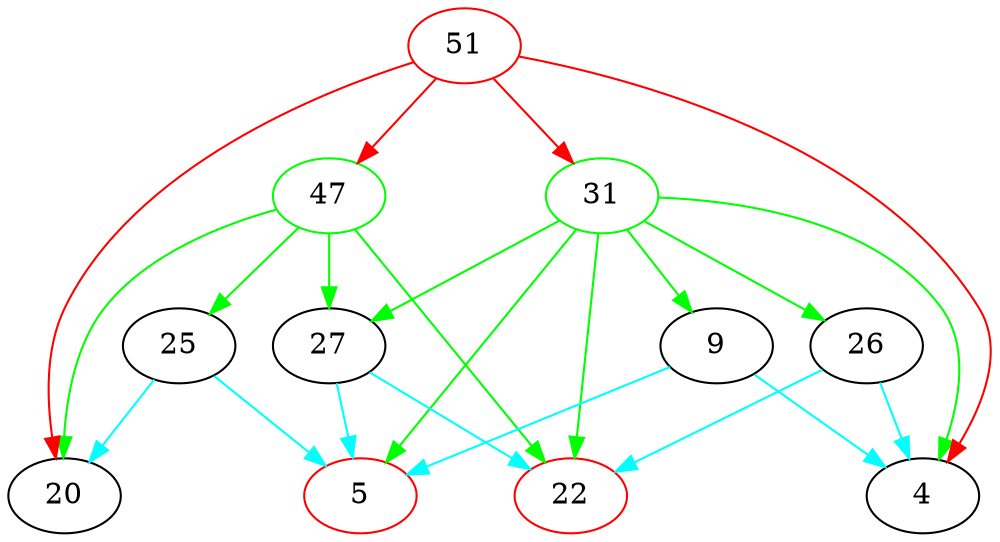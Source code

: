 digraph "" {
	47 [color=green];
	31 [color=green];
	47 [color=green];
	51 [color=red];
	22 [color=red];
	5 [color=red];
	47 -> {25, 22} [color=green];
	47 -> {20, 27} [color=green];
	31 -> {5, 26} [color=green];
	31 -> {9, 22} [color=green];
	9 -> {5, 4} [color=cyan];
	51 -> {47, 4} [color=red];
	25 -> {20, 5} [color=cyan];
	51 -> {20, 31} [color=red];
	27 -> {22, 5} [color=cyan];
	26 -> {22, 4} [color=cyan];
	31 -> {4, 27} [color=green];
}
